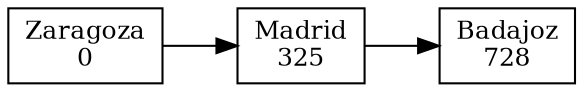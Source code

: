 digraph G {
 rankdir=LR 
 node[shape=box];
graph [ dpi = 300 ];
Zaragoza[ label = "Zaragoza
0", fontsize=12]; 
Madrid[ label = "Madrid
325", fontsize=12];
Badajoz[ label = "Badajoz
728", fontsize=12];
Zaragoza->Madrid;
Madrid->Badajoz;

}